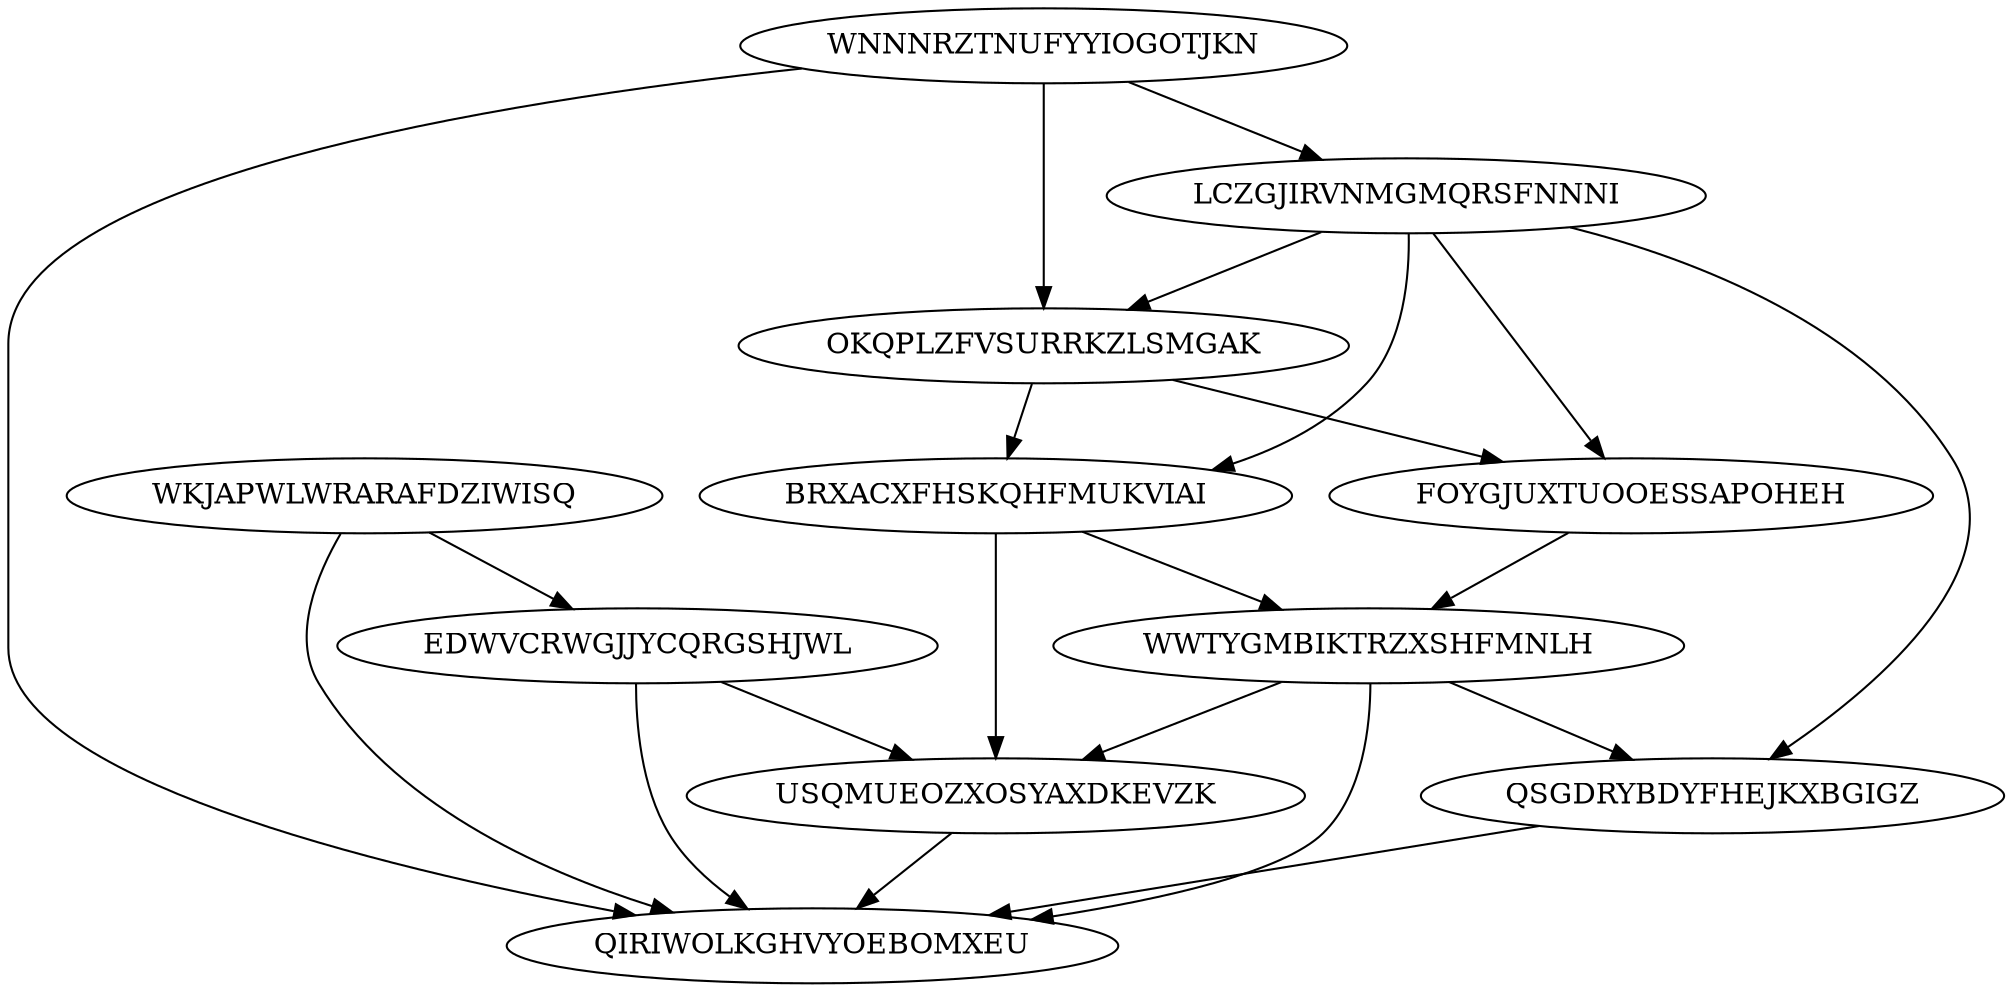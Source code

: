 digraph N11M21 {
	WNNNRZTNUFYYIOGOTJKN	[Weight=16];
	LCZGJIRVNMGMQRSFNNNI	[Weight=12];
	WKJAPWLWRARAFDZIWISQ	[Weight=13];
	OKQPLZFVSURRKZLSMGAK	[Weight=20];
	BRXACXFHSKQHFMUKVIAI	[Weight=11];
	FOYGJUXTUOOESSAPOHEH	[Weight=19];
	EDWVCRWGJJYCQRGSHJWL	[Weight=15];
	WWTYGMBIKTRZXSHFMNLH	[Weight=10];
	USQMUEOZXOSYAXDKEVZK	[Weight=20];
	QSGDRYBDYFHEJKXBGIGZ	[Weight=17];
	QIRIWOLKGHVYOEBOMXEU	[Weight=19];
	FOYGJUXTUOOESSAPOHEH -> WWTYGMBIKTRZXSHFMNLH [Weight=10];
	EDWVCRWGJJYCQRGSHJWL -> USQMUEOZXOSYAXDKEVZK [Weight=13];
	LCZGJIRVNMGMQRSFNNNI -> OKQPLZFVSURRKZLSMGAK [Weight=17];
	BRXACXFHSKQHFMUKVIAI -> WWTYGMBIKTRZXSHFMNLH [Weight=10];
	USQMUEOZXOSYAXDKEVZK -> QIRIWOLKGHVYOEBOMXEU [Weight=14];
	WNNNRZTNUFYYIOGOTJKN -> LCZGJIRVNMGMQRSFNNNI [Weight=14];
	LCZGJIRVNMGMQRSFNNNI -> FOYGJUXTUOOESSAPOHEH [Weight=19];
	LCZGJIRVNMGMQRSFNNNI -> QSGDRYBDYFHEJKXBGIGZ [Weight=14];
	QSGDRYBDYFHEJKXBGIGZ -> QIRIWOLKGHVYOEBOMXEU [Weight=13];
	OKQPLZFVSURRKZLSMGAK -> BRXACXFHSKQHFMUKVIAI [Weight=15];
	WWTYGMBIKTRZXSHFMNLH -> USQMUEOZXOSYAXDKEVZK [Weight=13];
	WNNNRZTNUFYYIOGOTJKN -> OKQPLZFVSURRKZLSMGAK [Weight=10];
	OKQPLZFVSURRKZLSMGAK -> FOYGJUXTUOOESSAPOHEH [Weight=18];
	WWTYGMBIKTRZXSHFMNLH -> QSGDRYBDYFHEJKXBGIGZ [Weight=17];
	LCZGJIRVNMGMQRSFNNNI -> BRXACXFHSKQHFMUKVIAI [Weight=11];
	BRXACXFHSKQHFMUKVIAI -> USQMUEOZXOSYAXDKEVZK [Weight=12];
	WWTYGMBIKTRZXSHFMNLH -> QIRIWOLKGHVYOEBOMXEU [Weight=19];
	WKJAPWLWRARAFDZIWISQ -> EDWVCRWGJJYCQRGSHJWL [Weight=17];
	EDWVCRWGJJYCQRGSHJWL -> QIRIWOLKGHVYOEBOMXEU [Weight=19];
	WNNNRZTNUFYYIOGOTJKN -> QIRIWOLKGHVYOEBOMXEU [Weight=15];
	WKJAPWLWRARAFDZIWISQ -> QIRIWOLKGHVYOEBOMXEU [Weight=16];
}
